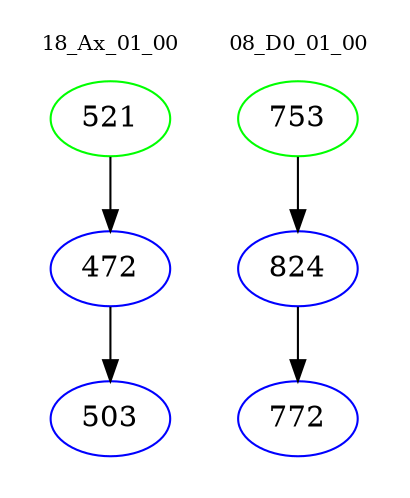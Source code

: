 digraph{
subgraph cluster_0 {
color = white
label = "18_Ax_01_00";
fontsize=10;
T0_521 [label="521", color="green"]
T0_521 -> T0_472 [color="black"]
T0_472 [label="472", color="blue"]
T0_472 -> T0_503 [color="black"]
T0_503 [label="503", color="blue"]
}
subgraph cluster_1 {
color = white
label = "08_D0_01_00";
fontsize=10;
T1_753 [label="753", color="green"]
T1_753 -> T1_824 [color="black"]
T1_824 [label="824", color="blue"]
T1_824 -> T1_772 [color="black"]
T1_772 [label="772", color="blue"]
}
}
